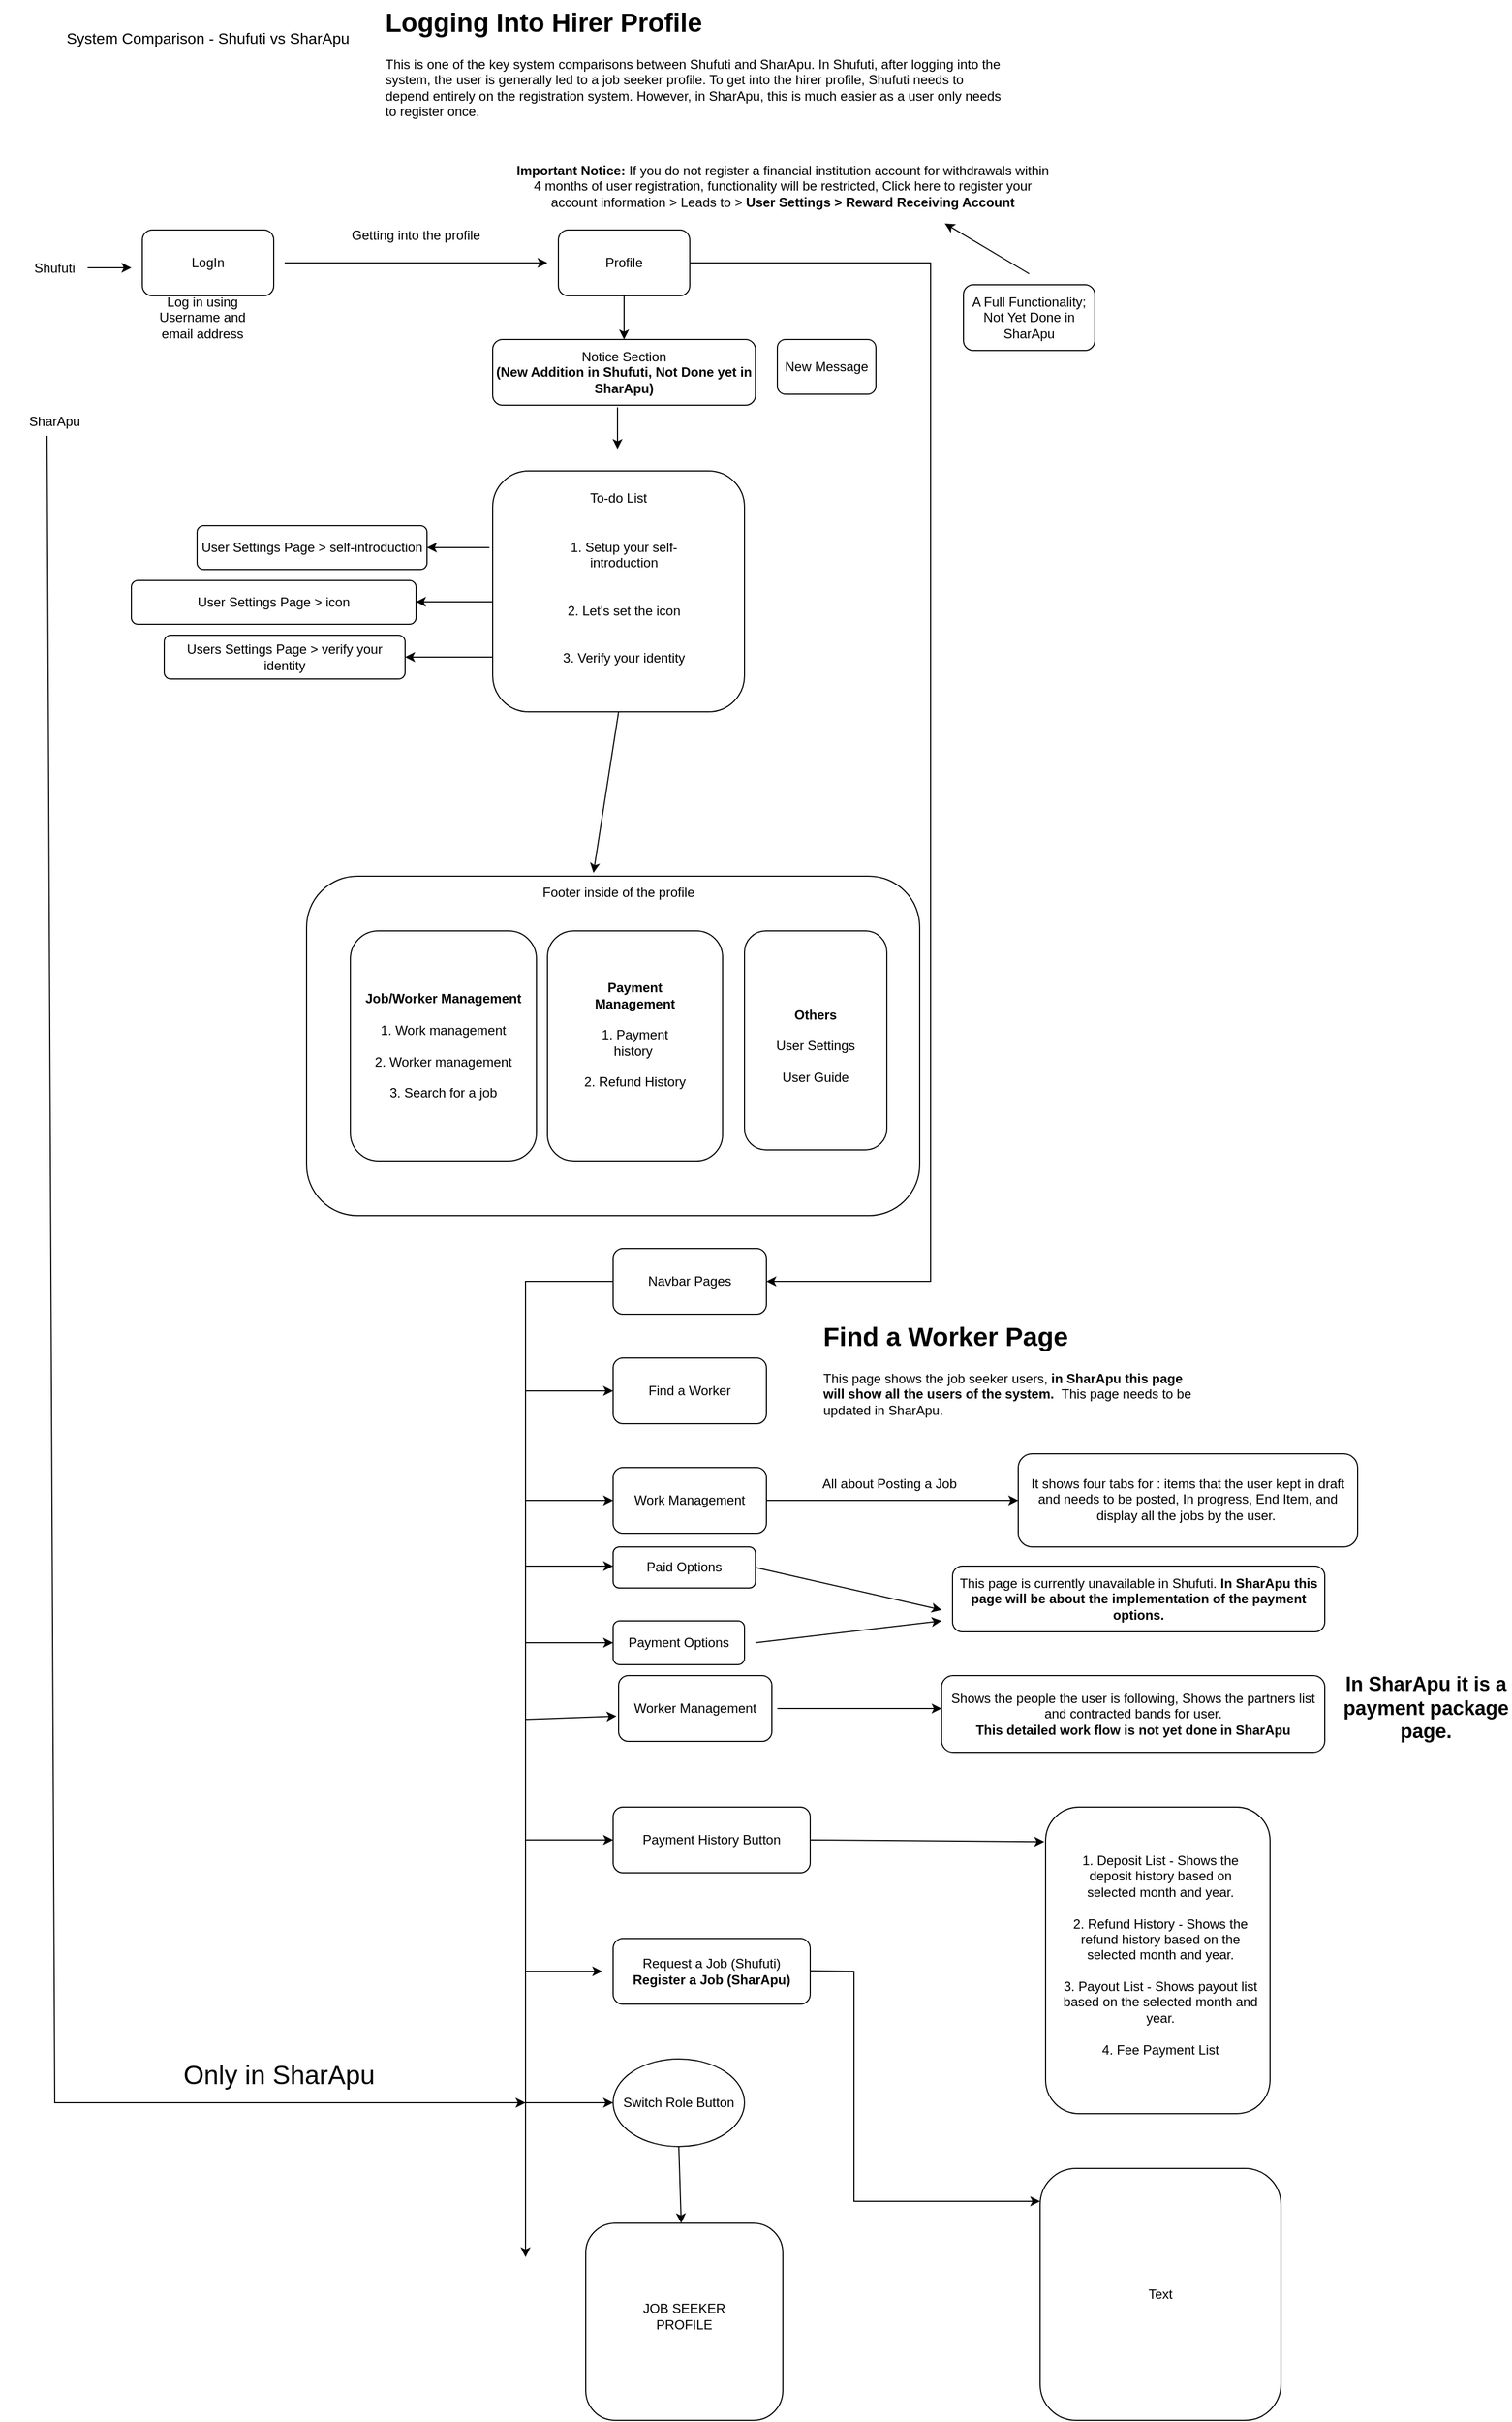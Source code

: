 <mxfile version="26.2.14">
  <diagram name="Page-1" id="TyWXDQuNBMaXKYd9NQ9m">
    <mxGraphModel dx="872" dy="473" grid="1" gridSize="10" guides="1" tooltips="1" connect="1" arrows="1" fold="1" page="1" pageScale="1" pageWidth="850" pageHeight="1100" math="0" shadow="0">
      <root>
        <mxCell id="0" />
        <mxCell id="1" parent="0" />
        <mxCell id="2xJDy2vzHo2qy_MCAPui-1" value="&lt;font style=&quot;font-size: 14px;&quot;&gt;System Comparison - Shufuti vs SharApu&lt;/font&gt;" style="text;html=1;align=center;verticalAlign=middle;whiteSpace=wrap;rounded=0;" vertex="1" parent="1">
          <mxGeometry x="20" y="30" width="380" height="30" as="geometry" />
        </mxCell>
        <mxCell id="2xJDy2vzHo2qy_MCAPui-2" value="&lt;h1 style=&quot;margin-top: 0px;&quot;&gt;Logging Into Hirer Profile&lt;/h1&gt;&lt;p&gt;This is one of the key system comparisons between Shufuti and SharApu. In Shufuti, after logging into the system, the user is generally led to a job seeker profile. To get into the hirer profile, Shufuti needs to depend entirely on the registration system. However, in SharApu, this is much easier as a user only needs to register once.&amp;nbsp;&lt;/p&gt;" style="text;html=1;whiteSpace=wrap;overflow=hidden;rounded=0;" vertex="1" parent="1">
          <mxGeometry x="370" y="10" width="570" height="150" as="geometry" />
        </mxCell>
        <mxCell id="2xJDy2vzHo2qy_MCAPui-3" value="Shufuti" style="text;html=1;align=center;verticalAlign=middle;whiteSpace=wrap;rounded=0;" vertex="1" parent="1">
          <mxGeometry x="40" y="240" width="60" height="30" as="geometry" />
        </mxCell>
        <mxCell id="2xJDy2vzHo2qy_MCAPui-4" value="LogIn" style="rounded=1;whiteSpace=wrap;html=1;" vertex="1" parent="1">
          <mxGeometry x="150" y="220" width="120" height="60" as="geometry" />
        </mxCell>
        <mxCell id="2xJDy2vzHo2qy_MCAPui-5" value="" style="endArrow=classic;html=1;rounded=0;" edge="1" parent="1">
          <mxGeometry width="50" height="50" relative="1" as="geometry">
            <mxPoint x="100" y="254.5" as="sourcePoint" />
            <mxPoint x="140" y="254.5" as="targetPoint" />
          </mxGeometry>
        </mxCell>
        <mxCell id="2xJDy2vzHo2qy_MCAPui-6" value="Log in using Username and email address" style="text;html=1;align=center;verticalAlign=middle;whiteSpace=wrap;rounded=0;" vertex="1" parent="1">
          <mxGeometry x="150" y="280" width="110" height="40" as="geometry" />
        </mxCell>
        <mxCell id="2xJDy2vzHo2qy_MCAPui-7" value="" style="endArrow=classic;html=1;rounded=0;" edge="1" parent="1">
          <mxGeometry width="50" height="50" relative="1" as="geometry">
            <mxPoint x="280" y="250" as="sourcePoint" />
            <mxPoint x="520" y="250" as="targetPoint" />
          </mxGeometry>
        </mxCell>
        <mxCell id="2xJDy2vzHo2qy_MCAPui-8" value="Getting into the profile" style="text;html=1;align=center;verticalAlign=middle;whiteSpace=wrap;rounded=0;" vertex="1" parent="1">
          <mxGeometry x="310" y="210" width="180" height="30" as="geometry" />
        </mxCell>
        <mxCell id="2xJDy2vzHo2qy_MCAPui-9" value="Profile" style="rounded=1;whiteSpace=wrap;html=1;" vertex="1" parent="1">
          <mxGeometry x="530" y="220" width="120" height="60" as="geometry" />
        </mxCell>
        <mxCell id="2xJDy2vzHo2qy_MCAPui-10" value="" style="endArrow=classic;html=1;rounded=0;exitX=0.5;exitY=1;exitDx=0;exitDy=0;" edge="1" parent="1" source="2xJDy2vzHo2qy_MCAPui-9">
          <mxGeometry width="50" height="50" relative="1" as="geometry">
            <mxPoint x="620" y="330" as="sourcePoint" />
            <mxPoint x="590" y="320" as="targetPoint" />
          </mxGeometry>
        </mxCell>
        <mxCell id="2xJDy2vzHo2qy_MCAPui-11" value="Notice Section&lt;div&gt;&lt;b&gt;(New Addition in Shufuti, Not Done yet in SharApu)&lt;/b&gt;&lt;/div&gt;" style="rounded=1;whiteSpace=wrap;html=1;" vertex="1" parent="1">
          <mxGeometry x="470" y="320" width="240" height="60" as="geometry" />
        </mxCell>
        <mxCell id="2xJDy2vzHo2qy_MCAPui-12" value="" style="endArrow=classic;html=1;rounded=0;exitX=0.475;exitY=1.033;exitDx=0;exitDy=0;exitPerimeter=0;" edge="1" parent="1" source="2xJDy2vzHo2qy_MCAPui-11">
          <mxGeometry width="50" height="50" relative="1" as="geometry">
            <mxPoint x="590" y="460" as="sourcePoint" />
            <mxPoint x="584" y="420" as="targetPoint" />
          </mxGeometry>
        </mxCell>
        <mxCell id="2xJDy2vzHo2qy_MCAPui-13" value="" style="rounded=1;whiteSpace=wrap;html=1;" vertex="1" parent="1">
          <mxGeometry x="470" y="440" width="230" height="220" as="geometry" />
        </mxCell>
        <mxCell id="2xJDy2vzHo2qy_MCAPui-14" value="To-do List" style="text;html=1;align=center;verticalAlign=middle;whiteSpace=wrap;rounded=0;" vertex="1" parent="1">
          <mxGeometry x="525" y="450" width="120" height="30" as="geometry" />
        </mxCell>
        <mxCell id="2xJDy2vzHo2qy_MCAPui-15" value="1. Setup your self-introduction&lt;div&gt;&lt;br&gt;&lt;div&gt;&lt;br&gt;&lt;div&gt;2. Let&#39;s set the icon&lt;/div&gt;&lt;div&gt;&lt;br&gt;&lt;/div&gt;&lt;div&gt;&lt;br&gt;&lt;/div&gt;&lt;div&gt;3. Verify your identity&lt;/div&gt;&lt;/div&gt;&lt;/div&gt;" style="text;html=1;align=center;verticalAlign=middle;whiteSpace=wrap;rounded=0;" vertex="1" parent="1">
          <mxGeometry x="510" y="480" width="160" height="160" as="geometry" />
        </mxCell>
        <mxCell id="2xJDy2vzHo2qy_MCAPui-16" value="New Message" style="rounded=1;whiteSpace=wrap;html=1;" vertex="1" parent="1">
          <mxGeometry x="730" y="320" width="90" height="50" as="geometry" />
        </mxCell>
        <mxCell id="2xJDy2vzHo2qy_MCAPui-17" value="" style="endArrow=classic;html=1;rounded=0;exitX=-0.013;exitY=0.318;exitDx=0;exitDy=0;exitPerimeter=0;" edge="1" parent="1" source="2xJDy2vzHo2qy_MCAPui-13">
          <mxGeometry width="50" height="50" relative="1" as="geometry">
            <mxPoint x="400" y="520" as="sourcePoint" />
            <mxPoint x="410" y="510" as="targetPoint" />
          </mxGeometry>
        </mxCell>
        <mxCell id="2xJDy2vzHo2qy_MCAPui-18" value="User Settings Page &amp;gt; self-introduction" style="rounded=1;whiteSpace=wrap;html=1;" vertex="1" parent="1">
          <mxGeometry x="200" y="490" width="210" height="40" as="geometry" />
        </mxCell>
        <mxCell id="2xJDy2vzHo2qy_MCAPui-19" value="" style="endArrow=classic;html=1;rounded=0;" edge="1" parent="1">
          <mxGeometry width="50" height="50" relative="1" as="geometry">
            <mxPoint x="470" y="559.5" as="sourcePoint" />
            <mxPoint x="400" y="559.5" as="targetPoint" />
          </mxGeometry>
        </mxCell>
        <mxCell id="2xJDy2vzHo2qy_MCAPui-20" value="User Settings Page &amp;gt; icon" style="rounded=1;whiteSpace=wrap;html=1;" vertex="1" parent="1">
          <mxGeometry x="140" y="540" width="260" height="40" as="geometry" />
        </mxCell>
        <mxCell id="2xJDy2vzHo2qy_MCAPui-21" value="" style="endArrow=classic;html=1;rounded=0;" edge="1" parent="1">
          <mxGeometry width="50" height="50" relative="1" as="geometry">
            <mxPoint x="470" y="610" as="sourcePoint" />
            <mxPoint x="390" y="610" as="targetPoint" />
          </mxGeometry>
        </mxCell>
        <mxCell id="2xJDy2vzHo2qy_MCAPui-22" value="Users Settings Page &amp;gt; verify your identity" style="rounded=1;whiteSpace=wrap;html=1;" vertex="1" parent="1">
          <mxGeometry x="170" y="590" width="220" height="40" as="geometry" />
        </mxCell>
        <mxCell id="2xJDy2vzHo2qy_MCAPui-23" value="" style="endArrow=classic;html=1;rounded=0;exitX=0.5;exitY=1;exitDx=0;exitDy=0;entryX=0.379;entryY=-0.1;entryDx=0;entryDy=0;entryPerimeter=0;" edge="1" parent="1" source="2xJDy2vzHo2qy_MCAPui-13" target="2xJDy2vzHo2qy_MCAPui-27">
          <mxGeometry width="50" height="50" relative="1" as="geometry">
            <mxPoint x="600" y="760" as="sourcePoint" />
            <mxPoint x="592" y="710" as="targetPoint" />
          </mxGeometry>
        </mxCell>
        <mxCell id="2xJDy2vzHo2qy_MCAPui-25" value="" style="rounded=1;whiteSpace=wrap;html=1;" vertex="1" parent="1">
          <mxGeometry x="300" y="810" width="560" height="310" as="geometry" />
        </mxCell>
        <mxCell id="2xJDy2vzHo2qy_MCAPui-27" value="Footer inside of the profile" style="text;html=1;align=center;verticalAlign=middle;whiteSpace=wrap;rounded=0;" vertex="1" parent="1">
          <mxGeometry x="490" y="810" width="190" height="30" as="geometry" />
        </mxCell>
        <mxCell id="2xJDy2vzHo2qy_MCAPui-28" value="" style="rounded=1;whiteSpace=wrap;html=1;" vertex="1" parent="1">
          <mxGeometry x="340" y="860" width="170" height="210" as="geometry" />
        </mxCell>
        <mxCell id="2xJDy2vzHo2qy_MCAPui-29" value="&lt;b&gt;Job/Worker Management&lt;/b&gt;&lt;br&gt;&lt;div&gt;&lt;br&gt;&lt;/div&gt;&lt;div&gt;1. Work management&lt;/div&gt;&lt;div&gt;&lt;br&gt;&lt;/div&gt;&lt;div&gt;2. Worker management&lt;/div&gt;&lt;div&gt;&lt;br&gt;&lt;/div&gt;&lt;div&gt;3. Search for a job&lt;/div&gt;" style="text;html=1;align=center;verticalAlign=middle;whiteSpace=wrap;rounded=0;" vertex="1" parent="1">
          <mxGeometry x="350" y="880" width="150" height="170" as="geometry" />
        </mxCell>
        <mxCell id="2xJDy2vzHo2qy_MCAPui-30" value="" style="rounded=1;whiteSpace=wrap;html=1;" vertex="1" parent="1">
          <mxGeometry x="520" y="860" width="160" height="210" as="geometry" />
        </mxCell>
        <mxCell id="2xJDy2vzHo2qy_MCAPui-31" value="&lt;b&gt;Payment Management&lt;/b&gt;&lt;br&gt;&lt;div&gt;&lt;br&gt;&lt;/div&gt;&lt;div&gt;1. Payment history&amp;nbsp;&lt;/div&gt;&lt;div&gt;&lt;br&gt;&lt;/div&gt;&lt;div&gt;2. Refund History&lt;/div&gt;" style="text;html=1;align=center;verticalAlign=middle;whiteSpace=wrap;rounded=0;" vertex="1" parent="1">
          <mxGeometry x="550" y="880" width="100" height="150" as="geometry" />
        </mxCell>
        <mxCell id="2xJDy2vzHo2qy_MCAPui-32" value="" style="rounded=1;whiteSpace=wrap;html=1;" vertex="1" parent="1">
          <mxGeometry x="700" y="860" width="130" height="200" as="geometry" />
        </mxCell>
        <mxCell id="2xJDy2vzHo2qy_MCAPui-33" value="&lt;b&gt;Others&lt;/b&gt;&lt;div&gt;&lt;b&gt;&lt;br&gt;&lt;/b&gt;&lt;/div&gt;&lt;div&gt;User Settings&lt;/div&gt;&lt;div&gt;&lt;br&gt;&lt;/div&gt;&lt;div&gt;User Guide&lt;/div&gt;" style="text;html=1;align=center;verticalAlign=middle;whiteSpace=wrap;rounded=0;" vertex="1" parent="1">
          <mxGeometry x="710" y="880" width="110" height="170" as="geometry" />
        </mxCell>
        <mxCell id="2xJDy2vzHo2qy_MCAPui-34" value="" style="endArrow=classic;html=1;rounded=0;" edge="1" parent="1">
          <mxGeometry width="50" height="50" relative="1" as="geometry">
            <mxPoint x="650" y="250" as="sourcePoint" />
            <mxPoint x="720" y="1180" as="targetPoint" />
            <Array as="points">
              <mxPoint x="870" y="250" />
              <mxPoint x="870" y="310" />
              <mxPoint x="870" y="1180" />
            </Array>
          </mxGeometry>
        </mxCell>
        <mxCell id="2xJDy2vzHo2qy_MCAPui-35" value="Navbar Pages" style="rounded=1;whiteSpace=wrap;html=1;" vertex="1" parent="1">
          <mxGeometry x="580" y="1150" width="140" height="60" as="geometry" />
        </mxCell>
        <mxCell id="2xJDy2vzHo2qy_MCAPui-36" value="" style="endArrow=classic;html=1;rounded=0;" edge="1" parent="1">
          <mxGeometry width="50" height="50" relative="1" as="geometry">
            <mxPoint x="580" y="1180" as="sourcePoint" />
            <mxPoint x="500" y="2071" as="targetPoint" />
            <Array as="points">
              <mxPoint x="500" y="1180" />
            </Array>
          </mxGeometry>
        </mxCell>
        <mxCell id="2xJDy2vzHo2qy_MCAPui-37" value="Find a Worker" style="rounded=1;whiteSpace=wrap;html=1;" vertex="1" parent="1">
          <mxGeometry x="580" y="1250" width="140" height="60" as="geometry" />
        </mxCell>
        <mxCell id="2xJDy2vzHo2qy_MCAPui-38" value="" style="endArrow=classic;html=1;rounded=0;" edge="1" parent="1">
          <mxGeometry width="50" height="50" relative="1" as="geometry">
            <mxPoint x="500" y="1280" as="sourcePoint" />
            <mxPoint x="580" y="1280" as="targetPoint" />
          </mxGeometry>
        </mxCell>
        <mxCell id="2xJDy2vzHo2qy_MCAPui-39" value="Work Management" style="rounded=1;whiteSpace=wrap;html=1;" vertex="1" parent="1">
          <mxGeometry x="580" y="1350" width="140" height="60" as="geometry" />
        </mxCell>
        <mxCell id="2xJDy2vzHo2qy_MCAPui-40" value="Paid Options" style="rounded=1;whiteSpace=wrap;html=1;" vertex="1" parent="1">
          <mxGeometry x="580" y="1422.5" width="130" height="37.5" as="geometry" />
        </mxCell>
        <mxCell id="2xJDy2vzHo2qy_MCAPui-41" value="Worker Management" style="rounded=1;whiteSpace=wrap;html=1;" vertex="1" parent="1">
          <mxGeometry x="585" y="1540" width="140" height="60" as="geometry" />
        </mxCell>
        <mxCell id="2xJDy2vzHo2qy_MCAPui-42" value="" style="endArrow=classic;html=1;rounded=0;" edge="1" parent="1">
          <mxGeometry width="50" height="50" relative="1" as="geometry">
            <mxPoint x="500" y="1380" as="sourcePoint" />
            <mxPoint x="580" y="1380" as="targetPoint" />
          </mxGeometry>
        </mxCell>
        <mxCell id="2xJDy2vzHo2qy_MCAPui-43" value="" style="endArrow=classic;html=1;rounded=0;" edge="1" parent="1">
          <mxGeometry width="50" height="50" relative="1" as="geometry">
            <mxPoint x="500" y="1440" as="sourcePoint" />
            <mxPoint x="580" y="1440" as="targetPoint" />
          </mxGeometry>
        </mxCell>
        <mxCell id="2xJDy2vzHo2qy_MCAPui-44" value="" style="endArrow=classic;html=1;rounded=0;entryX=-0.014;entryY=0.617;entryDx=0;entryDy=0;entryPerimeter=0;" edge="1" parent="1" target="2xJDy2vzHo2qy_MCAPui-41">
          <mxGeometry width="50" height="50" relative="1" as="geometry">
            <mxPoint x="500" y="1580" as="sourcePoint" />
            <mxPoint x="550" y="1530" as="targetPoint" />
          </mxGeometry>
        </mxCell>
        <mxCell id="2xJDy2vzHo2qy_MCAPui-45" value="&lt;b&gt;Important Notice:&lt;/b&gt; If you do not register a financial institution account for withdrawals within 4 months of user registration, functionality will be restricted, Click here to register your account information &amp;gt; Leads to &amp;gt;&lt;b&gt; User Settings &amp;gt; Reward Receiving Account&lt;/b&gt;" style="text;html=1;align=center;verticalAlign=middle;whiteSpace=wrap;rounded=0;" vertex="1" parent="1">
          <mxGeometry x="490" y="150" width="490" height="60" as="geometry" />
        </mxCell>
        <mxCell id="2xJDy2vzHo2qy_MCAPui-46" value="" style="endArrow=classic;html=1;rounded=0;" edge="1" parent="1">
          <mxGeometry width="50" height="50" relative="1" as="geometry">
            <mxPoint x="500" y="1690" as="sourcePoint" />
            <mxPoint x="580" y="1690" as="targetPoint" />
            <Array as="points">
              <mxPoint x="540" y="1690" />
            </Array>
          </mxGeometry>
        </mxCell>
        <mxCell id="2xJDy2vzHo2qy_MCAPui-47" value="Payment History Button" style="rounded=1;whiteSpace=wrap;html=1;" vertex="1" parent="1">
          <mxGeometry x="580" y="1660" width="180" height="60" as="geometry" />
        </mxCell>
        <mxCell id="2xJDy2vzHo2qy_MCAPui-48" value="A Full Functionality; Not Yet Done in SharApu" style="rounded=1;whiteSpace=wrap;html=1;" vertex="1" parent="1">
          <mxGeometry x="900" y="270" width="120" height="60" as="geometry" />
        </mxCell>
        <mxCell id="2xJDy2vzHo2qy_MCAPui-49" value="" style="endArrow=classic;html=1;rounded=0;entryX=0.802;entryY=1.067;entryDx=0;entryDy=0;entryPerimeter=0;" edge="1" parent="1" target="2xJDy2vzHo2qy_MCAPui-45">
          <mxGeometry width="50" height="50" relative="1" as="geometry">
            <mxPoint x="960" y="260" as="sourcePoint" />
            <mxPoint x="1010" y="210" as="targetPoint" />
          </mxGeometry>
        </mxCell>
        <mxCell id="2xJDy2vzHo2qy_MCAPui-50" value="" style="endArrow=classic;html=1;rounded=0;entryX=-0.006;entryY=0.113;entryDx=0;entryDy=0;entryPerimeter=0;" edge="1" parent="1" target="2xJDy2vzHo2qy_MCAPui-51">
          <mxGeometry width="50" height="50" relative="1" as="geometry">
            <mxPoint x="760" y="1690" as="sourcePoint" />
            <mxPoint x="830" y="1690" as="targetPoint" />
          </mxGeometry>
        </mxCell>
        <mxCell id="2xJDy2vzHo2qy_MCAPui-51" value="" style="rounded=1;whiteSpace=wrap;html=1;" vertex="1" parent="1">
          <mxGeometry x="975" y="1660" width="205" height="280" as="geometry" />
        </mxCell>
        <mxCell id="2xJDy2vzHo2qy_MCAPui-54" value="" style="endArrow=classic;html=1;rounded=0;" edge="1" parent="1">
          <mxGeometry width="50" height="50" relative="1" as="geometry">
            <mxPoint x="720" y="1380" as="sourcePoint" />
            <mxPoint x="950" y="1380" as="targetPoint" />
          </mxGeometry>
        </mxCell>
        <mxCell id="2xJDy2vzHo2qy_MCAPui-55" value="All about Posting a Job" style="text;html=1;align=center;verticalAlign=middle;whiteSpace=wrap;rounded=0;" vertex="1" parent="1">
          <mxGeometry x="735" y="1350" width="195" height="30" as="geometry" />
        </mxCell>
        <mxCell id="2xJDy2vzHo2qy_MCAPui-56" value="" style="rounded=1;whiteSpace=wrap;html=1;" vertex="1" parent="1">
          <mxGeometry x="950" y="1337.5" width="310" height="85" as="geometry" />
        </mxCell>
        <mxCell id="2xJDy2vzHo2qy_MCAPui-57" value="It shows four tabs for : items that the user kept in draft and needs to be posted, In progress, End Item, and display all the jobs by the user.&amp;nbsp;" style="text;html=1;align=center;verticalAlign=middle;whiteSpace=wrap;rounded=0;" vertex="1" parent="1">
          <mxGeometry x="950" y="1338" width="310" height="82" as="geometry" />
        </mxCell>
        <mxCell id="2xJDy2vzHo2qy_MCAPui-58" value="" style="endArrow=classic;html=1;rounded=0;exitX=1;exitY=0.5;exitDx=0;exitDy=0;" edge="1" parent="1" source="2xJDy2vzHo2qy_MCAPui-40">
          <mxGeometry width="50" height="50" relative="1" as="geometry">
            <mxPoint x="720" y="1480" as="sourcePoint" />
            <mxPoint x="880" y="1480" as="targetPoint" />
          </mxGeometry>
        </mxCell>
        <mxCell id="2xJDy2vzHo2qy_MCAPui-59" value="" style="rounded=1;whiteSpace=wrap;html=1;" vertex="1" parent="1">
          <mxGeometry x="890" y="1440" width="340" height="60" as="geometry" />
        </mxCell>
        <mxCell id="2xJDy2vzHo2qy_MCAPui-60" value="This page is currently unavailable in Shufuti. &lt;b&gt;In SharApu this page will be about the implementation of the payment options.&lt;/b&gt;" style="text;html=1;align=center;verticalAlign=middle;whiteSpace=wrap;rounded=0;" vertex="1" parent="1">
          <mxGeometry x="895" y="1440" width="330" height="60" as="geometry" />
        </mxCell>
        <mxCell id="2xJDy2vzHo2qy_MCAPui-61" value="" style="endArrow=classic;html=1;rounded=0;" edge="1" parent="1">
          <mxGeometry width="50" height="50" relative="1" as="geometry">
            <mxPoint x="730" y="1570" as="sourcePoint" />
            <mxPoint x="880" y="1570" as="targetPoint" />
          </mxGeometry>
        </mxCell>
        <mxCell id="2xJDy2vzHo2qy_MCAPui-62" value="" style="rounded=1;whiteSpace=wrap;html=1;" vertex="1" parent="1">
          <mxGeometry x="880" y="1540" width="350" height="70" as="geometry" />
        </mxCell>
        <mxCell id="2xJDy2vzHo2qy_MCAPui-63" value="Shows the people the user is following, Shows the partners list and contracted bands for user.&lt;div&gt;&lt;b&gt;This detailed work flow is not yet done in SharApu&lt;/b&gt;&lt;/div&gt;" style="text;html=1;align=center;verticalAlign=middle;whiteSpace=wrap;rounded=0;" vertex="1" parent="1">
          <mxGeometry x="880" y="1540" width="350" height="70" as="geometry" />
        </mxCell>
        <mxCell id="2xJDy2vzHo2qy_MCAPui-64" value="SharApu" style="text;html=1;align=center;verticalAlign=middle;whiteSpace=wrap;rounded=0;" vertex="1" parent="1">
          <mxGeometry x="40" y="380" width="60" height="30" as="geometry" />
        </mxCell>
        <mxCell id="2xJDy2vzHo2qy_MCAPui-66" value="Switch Role Button" style="ellipse;whiteSpace=wrap;html=1;" vertex="1" parent="1">
          <mxGeometry x="580" y="1890" width="120" height="80" as="geometry" />
        </mxCell>
        <mxCell id="2xJDy2vzHo2qy_MCAPui-67" value="" style="endArrow=classic;html=1;rounded=0;entryX=0;entryY=0.5;entryDx=0;entryDy=0;" edge="1" parent="1" target="2xJDy2vzHo2qy_MCAPui-66">
          <mxGeometry width="50" height="50" relative="1" as="geometry">
            <mxPoint x="500" y="1930" as="sourcePoint" />
            <mxPoint x="550" y="1770" as="targetPoint" />
          </mxGeometry>
        </mxCell>
        <mxCell id="2xJDy2vzHo2qy_MCAPui-68" value="" style="endArrow=classic;html=1;rounded=0;exitX=0.383;exitY=0.933;exitDx=0;exitDy=0;exitPerimeter=0;" edge="1" parent="1" source="2xJDy2vzHo2qy_MCAPui-64">
          <mxGeometry width="50" height="50" relative="1" as="geometry">
            <mxPoint x="60" y="550" as="sourcePoint" />
            <mxPoint x="500" y="1930" as="targetPoint" />
            <Array as="points">
              <mxPoint x="70" y="1930" />
            </Array>
          </mxGeometry>
        </mxCell>
        <mxCell id="2xJDy2vzHo2qy_MCAPui-69" value="&lt;font style=&quot;font-size: 24px;&quot;&gt;Only in SharApu&lt;/font&gt;" style="text;html=1;align=center;verticalAlign=middle;whiteSpace=wrap;rounded=0;" vertex="1" parent="1">
          <mxGeometry x="125" y="1890" width="300" height="30" as="geometry" />
        </mxCell>
        <mxCell id="2xJDy2vzHo2qy_MCAPui-70" value="" style="rounded=1;whiteSpace=wrap;html=1;" vertex="1" parent="1">
          <mxGeometry x="555" y="2040" width="180" height="180" as="geometry" />
        </mxCell>
        <mxCell id="2xJDy2vzHo2qy_MCAPui-71" value="" style="endArrow=classic;html=1;rounded=0;" edge="1" parent="1" target="2xJDy2vzHo2qy_MCAPui-70">
          <mxGeometry width="50" height="50" relative="1" as="geometry">
            <mxPoint x="640" y="1970" as="sourcePoint" />
            <mxPoint x="690" y="1920" as="targetPoint" />
          </mxGeometry>
        </mxCell>
        <mxCell id="2xJDy2vzHo2qy_MCAPui-72" value="JOB SEEKER PROFILE" style="text;html=1;align=center;verticalAlign=middle;whiteSpace=wrap;rounded=0;" vertex="1" parent="1">
          <mxGeometry x="580" y="2070" width="130" height="110" as="geometry" />
        </mxCell>
        <mxCell id="2xJDy2vzHo2qy_MCAPui-73" value="&lt;h1 style=&quot;margin-top: 0px;&quot;&gt;Find a Worker Page&lt;/h1&gt;&lt;p&gt;This page shows the job seeker users, &lt;b&gt;in SharApu this page will show all the users of the system.&amp;nbsp;&lt;/b&gt;&amp;nbsp;This page needs to be updated in SharApu.&lt;/p&gt;" style="text;html=1;whiteSpace=wrap;overflow=hidden;rounded=0;" vertex="1" parent="1">
          <mxGeometry x="770" y="1210" width="350" height="120" as="geometry" />
        </mxCell>
        <mxCell id="2xJDy2vzHo2qy_MCAPui-74" value="" style="endArrow=classic;html=1;rounded=0;" edge="1" parent="1">
          <mxGeometry width="50" height="50" relative="1" as="geometry">
            <mxPoint x="500" y="1810" as="sourcePoint" />
            <mxPoint x="570" y="1810" as="targetPoint" />
          </mxGeometry>
        </mxCell>
        <mxCell id="2xJDy2vzHo2qy_MCAPui-75" value="Request a Job (Shufuti)&lt;div&gt;&lt;b&gt;Register a Job (SharApu)&lt;/b&gt;&lt;/div&gt;" style="rounded=1;whiteSpace=wrap;html=1;" vertex="1" parent="1">
          <mxGeometry x="580" y="1780" width="180" height="60" as="geometry" />
        </mxCell>
        <mxCell id="2xJDy2vzHo2qy_MCAPui-76" value="1. Deposit List - Shows the deposit history based on selected month and year.&lt;div&gt;&lt;br&gt;&lt;/div&gt;&lt;div&gt;2. Refund History - Shows the refund history based on the selected month and year.&lt;/div&gt;&lt;div&gt;&lt;br&gt;&lt;/div&gt;&lt;div&gt;3. Payout List - Shows payout list based on the selected month and year.&lt;/div&gt;&lt;div&gt;&lt;br&gt;&lt;/div&gt;&lt;div&gt;4. Fee Payment List&lt;/div&gt;" style="text;html=1;align=center;verticalAlign=middle;whiteSpace=wrap;rounded=0;" vertex="1" parent="1">
          <mxGeometry x="990" y="1670" width="180" height="250" as="geometry" />
        </mxCell>
        <mxCell id="2xJDy2vzHo2qy_MCAPui-77" value="" style="endArrow=classic;html=1;rounded=0;" edge="1" parent="1">
          <mxGeometry width="50" height="50" relative="1" as="geometry">
            <mxPoint x="500" y="1510" as="sourcePoint" />
            <mxPoint x="580" y="1510" as="targetPoint" />
          </mxGeometry>
        </mxCell>
        <mxCell id="2xJDy2vzHo2qy_MCAPui-78" value="Payment Options" style="rounded=1;whiteSpace=wrap;html=1;" vertex="1" parent="1">
          <mxGeometry x="580" y="1490" width="120" height="40" as="geometry" />
        </mxCell>
        <mxCell id="2xJDy2vzHo2qy_MCAPui-79" value="" style="endArrow=classic;html=1;rounded=0;" edge="1" parent="1">
          <mxGeometry width="50" height="50" relative="1" as="geometry">
            <mxPoint x="710" y="1510" as="sourcePoint" />
            <mxPoint x="880" y="1490" as="targetPoint" />
          </mxGeometry>
        </mxCell>
        <mxCell id="2xJDy2vzHo2qy_MCAPui-80" value="&lt;b&gt;&lt;font style=&quot;font-size: 18px;&quot;&gt;In SharApu it is a payment package page.&lt;/font&gt;&lt;/b&gt;" style="text;html=1;align=center;verticalAlign=middle;whiteSpace=wrap;rounded=0;" vertex="1" parent="1">
          <mxGeometry x="1245" y="1545" width="155" height="50" as="geometry" />
        </mxCell>
        <mxCell id="2xJDy2vzHo2qy_MCAPui-81" value="" style="endArrow=classic;html=1;rounded=0;" edge="1" parent="1">
          <mxGeometry width="50" height="50" relative="1" as="geometry">
            <mxPoint x="760" y="1809.5" as="sourcePoint" />
            <mxPoint x="970" y="2020" as="targetPoint" />
            <Array as="points">
              <mxPoint x="800" y="1810" />
              <mxPoint x="800" y="2020" />
            </Array>
          </mxGeometry>
        </mxCell>
        <mxCell id="2xJDy2vzHo2qy_MCAPui-82" value="" style="rounded=1;whiteSpace=wrap;html=1;" vertex="1" parent="1">
          <mxGeometry x="970" y="1990" width="220" height="230" as="geometry" />
        </mxCell>
        <mxCell id="2xJDy2vzHo2qy_MCAPui-83" value="Text" style="text;html=1;align=center;verticalAlign=middle;whiteSpace=wrap;rounded=0;" vertex="1" parent="1">
          <mxGeometry x="990" y="2010" width="180" height="190" as="geometry" />
        </mxCell>
      </root>
    </mxGraphModel>
  </diagram>
</mxfile>
